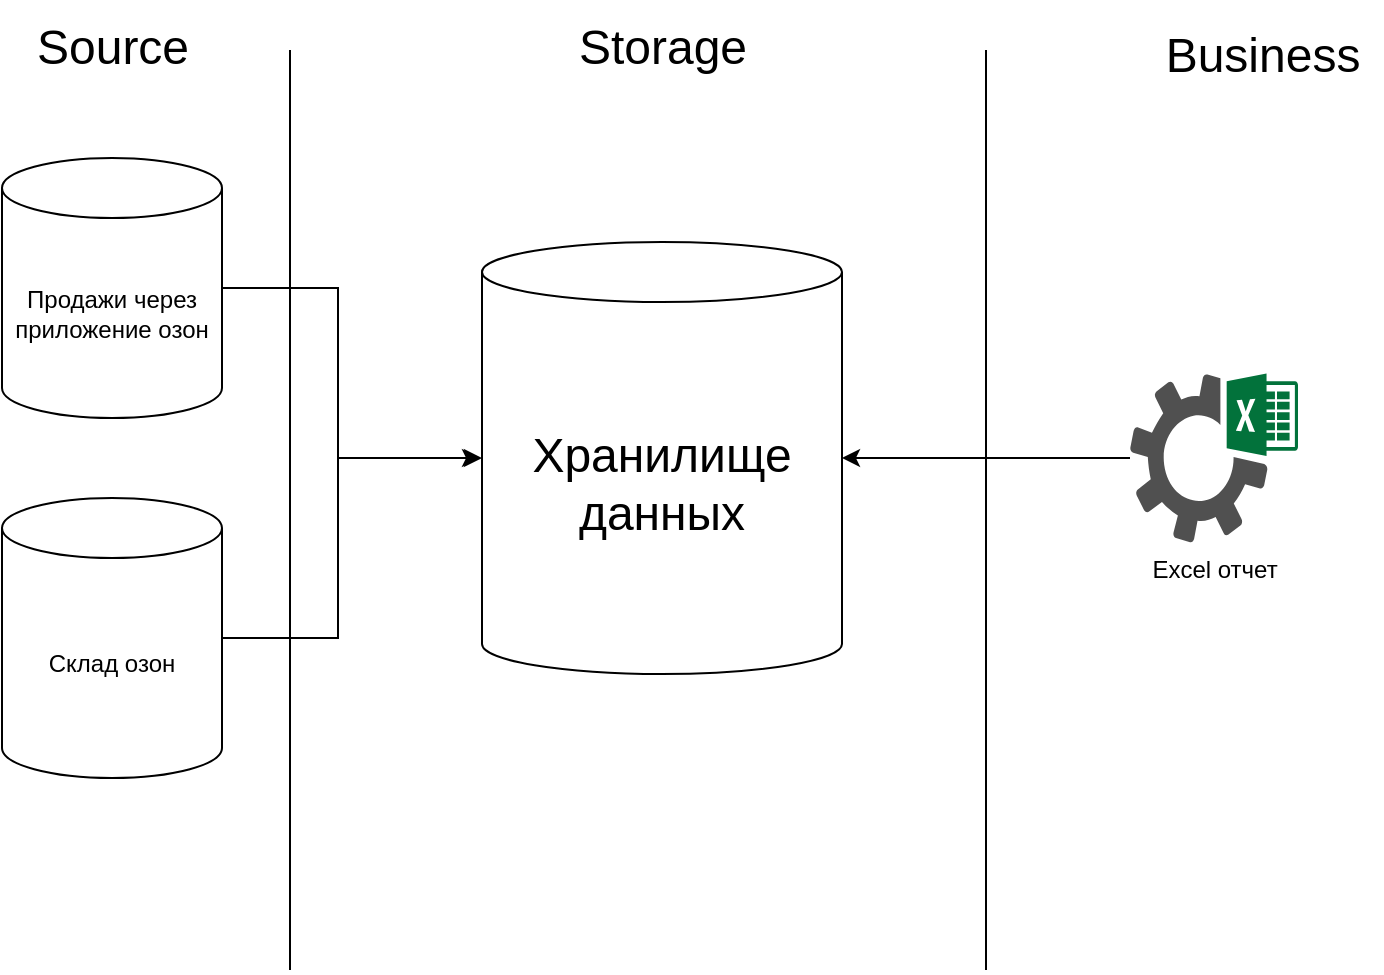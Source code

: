 <mxfile version="22.1.2" type="device">
  <diagram name="Page-1" id="JurFXoO8Ms-GU8dqoeIV">
    <mxGraphModel dx="1434" dy="838" grid="1" gridSize="12" guides="1" tooltips="1" connect="1" arrows="1" fold="1" page="1" pageScale="1" pageWidth="850" pageHeight="1100" math="0" shadow="0">
      <root>
        <mxCell id="0" />
        <mxCell id="1" parent="0" />
        <mxCell id="w0ZrYuRToutV4BRCBQfP-10" style="edgeStyle=orthogonalEdgeStyle;rounded=0;orthogonalLoop=1;jettySize=auto;html=1;exitX=1;exitY=0.5;exitDx=0;exitDy=0;exitPerimeter=0;" edge="1" parent="1" source="w0ZrYuRToutV4BRCBQfP-1">
          <mxGeometry relative="1" as="geometry">
            <mxPoint x="311" y="240" as="targetPoint" />
            <Array as="points">
              <mxPoint x="240" y="155" />
              <mxPoint x="240" y="240" />
            </Array>
          </mxGeometry>
        </mxCell>
        <mxCell id="w0ZrYuRToutV4BRCBQfP-1" value="Продажи через приложение озон" style="shape=cylinder3;whiteSpace=wrap;html=1;boundedLbl=1;backgroundOutline=1;size=15;" vertex="1" parent="1">
          <mxGeometry x="72" y="90" width="110" height="130" as="geometry" />
        </mxCell>
        <mxCell id="w0ZrYuRToutV4BRCBQfP-2" value="Склад озон" style="shape=cylinder3;whiteSpace=wrap;html=1;boundedLbl=1;backgroundOutline=1;size=15;" vertex="1" parent="1">
          <mxGeometry x="72" y="260" width="110" height="140" as="geometry" />
        </mxCell>
        <mxCell id="w0ZrYuRToutV4BRCBQfP-3" value="" style="endArrow=none;html=1;rounded=0;" edge="1" parent="1">
          <mxGeometry width="50" height="50" relative="1" as="geometry">
            <mxPoint x="216" y="496" as="sourcePoint" />
            <mxPoint x="216" y="36" as="targetPoint" />
          </mxGeometry>
        </mxCell>
        <mxCell id="w0ZrYuRToutV4BRCBQfP-4" value="&lt;font style=&quot;font-size: 24px;&quot;&gt;Source&lt;/font&gt;" style="text;html=1;align=center;verticalAlign=middle;resizable=0;points=[];autosize=1;strokeColor=none;fillColor=none;" vertex="1" parent="1">
          <mxGeometry x="77" y="15" width="100" height="40" as="geometry" />
        </mxCell>
        <mxCell id="w0ZrYuRToutV4BRCBQfP-7" value="" style="endArrow=none;html=1;rounded=0;" edge="1" parent="1">
          <mxGeometry width="50" height="50" relative="1" as="geometry">
            <mxPoint x="564" y="496" as="sourcePoint" />
            <mxPoint x="564" y="36" as="targetPoint" />
          </mxGeometry>
        </mxCell>
        <mxCell id="w0ZrYuRToutV4BRCBQfP-9" value="&lt;font style=&quot;font-size: 24px;&quot;&gt;Хранилище данных&lt;/font&gt;" style="shape=cylinder3;whiteSpace=wrap;html=1;boundedLbl=1;backgroundOutline=1;size=15;" vertex="1" parent="1">
          <mxGeometry x="312" y="132" width="180" height="216" as="geometry" />
        </mxCell>
        <mxCell id="w0ZrYuRToutV4BRCBQfP-13" style="edgeStyle=orthogonalEdgeStyle;rounded=0;orthogonalLoop=1;jettySize=auto;html=1;exitX=1;exitY=0.5;exitDx=0;exitDy=0;exitPerimeter=0;entryX=0;entryY=0.5;entryDx=0;entryDy=0;entryPerimeter=0;" edge="1" parent="1" source="w0ZrYuRToutV4BRCBQfP-2" target="w0ZrYuRToutV4BRCBQfP-9">
          <mxGeometry relative="1" as="geometry">
            <Array as="points">
              <mxPoint x="240" y="330" />
              <mxPoint x="240" y="240" />
            </Array>
          </mxGeometry>
        </mxCell>
        <mxCell id="w0ZrYuRToutV4BRCBQfP-14" value="Excel отчет" style="sketch=0;pointerEvents=1;shadow=0;dashed=0;html=1;strokeColor=none;fillColor=#505050;labelPosition=center;verticalLabelPosition=bottom;verticalAlign=top;outlineConnect=0;align=center;shape=mxgraph.office.services.excel_services;" vertex="1" parent="1">
          <mxGeometry x="636" y="197.75" width="84" height="84.5" as="geometry" />
        </mxCell>
        <mxCell id="w0ZrYuRToutV4BRCBQfP-15" style="edgeStyle=orthogonalEdgeStyle;rounded=0;orthogonalLoop=1;jettySize=auto;html=1;entryX=1;entryY=0.5;entryDx=0;entryDy=0;entryPerimeter=0;" edge="1" parent="1" source="w0ZrYuRToutV4BRCBQfP-14" target="w0ZrYuRToutV4BRCBQfP-9">
          <mxGeometry relative="1" as="geometry" />
        </mxCell>
        <mxCell id="w0ZrYuRToutV4BRCBQfP-16" value="&lt;span style=&quot;font-size: 24px;&quot;&gt;Storage&lt;/span&gt;" style="text;html=1;align=center;verticalAlign=middle;resizable=0;points=[];autosize=1;strokeColor=none;fillColor=none;" vertex="1" parent="1">
          <mxGeometry x="348" y="11" width="108" height="48" as="geometry" />
        </mxCell>
        <mxCell id="w0ZrYuRToutV4BRCBQfP-17" value="&lt;span style=&quot;font-size: 24px;&quot;&gt;Business&lt;br&gt;&lt;/span&gt;" style="text;html=1;align=center;verticalAlign=middle;resizable=0;points=[];autosize=1;strokeColor=none;fillColor=none;" vertex="1" parent="1">
          <mxGeometry x="642" y="15" width="120" height="48" as="geometry" />
        </mxCell>
      </root>
    </mxGraphModel>
  </diagram>
</mxfile>
